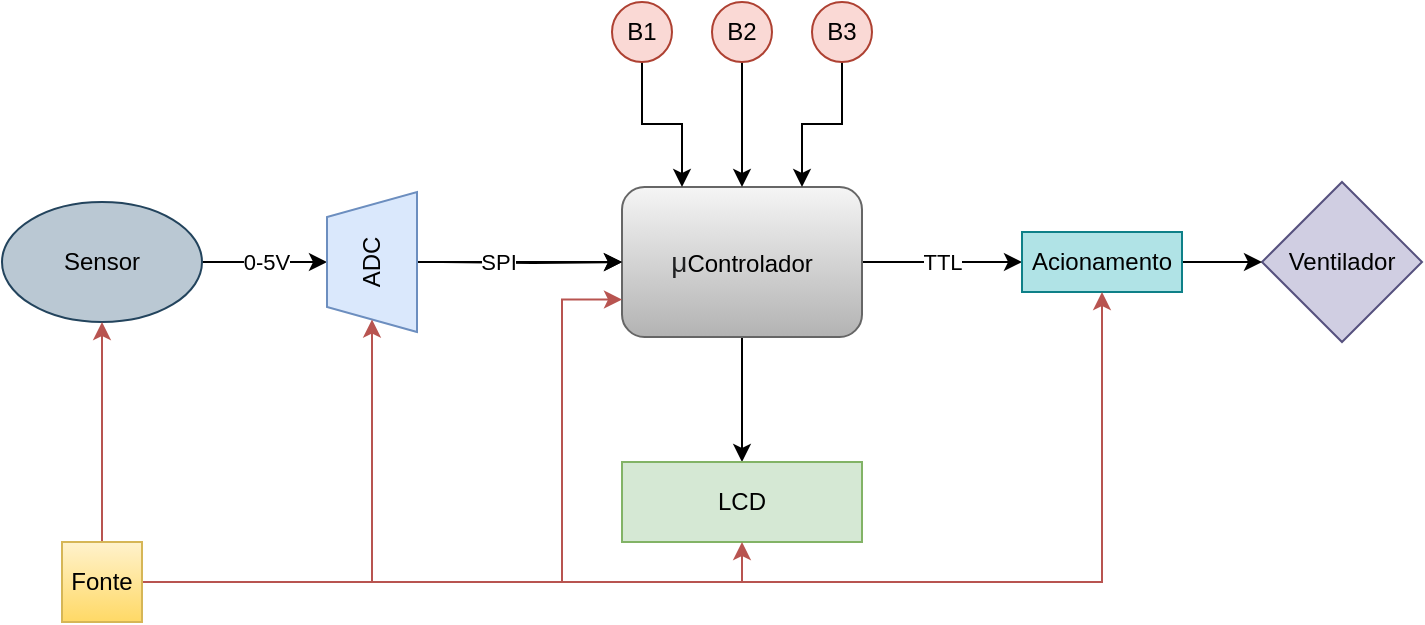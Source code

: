 <mxfile version="20.3.0" type="github">
  <diagram id="C5RBs43oDa-KdzZeNtuy" name="Page-1">
    <mxGraphModel dx="953" dy="527" grid="1" gridSize="10" guides="1" tooltips="1" connect="1" arrows="1" fold="1" page="1" pageScale="1" pageWidth="1169" pageHeight="827" math="0" shadow="0">
      <root>
        <mxCell id="WIyWlLk6GJQsqaUBKTNV-0" />
        <mxCell id="WIyWlLk6GJQsqaUBKTNV-1" parent="WIyWlLk6GJQsqaUBKTNV-0" />
        <mxCell id="V7hTzxYA86uIfPX5H81l-7" style="edgeStyle=orthogonalEdgeStyle;rounded=0;orthogonalLoop=1;jettySize=auto;html=1;exitX=1;exitY=0.5;exitDx=0;exitDy=0;fontFamily=Helvetica;entryX=0;entryY=0.5;entryDx=0;entryDy=0;" parent="WIyWlLk6GJQsqaUBKTNV-1" source="V7hTzxYA86uIfPX5H81l-0" target="V7hTzxYA86uIfPX5H81l-9" edge="1">
          <mxGeometry relative="1" as="geometry">
            <mxPoint x="620.0" y="179.667" as="targetPoint" />
          </mxGeometry>
        </mxCell>
        <mxCell id="bkuHiJLz3leUCbv7lqw5-18" value="TTL" style="edgeLabel;html=1;align=center;verticalAlign=middle;resizable=0;points=[];" vertex="1" connectable="0" parent="V7hTzxYA86uIfPX5H81l-7">
          <mxGeometry x="0.304" relative="1" as="geometry">
            <mxPoint x="-12" as="offset" />
          </mxGeometry>
        </mxCell>
        <mxCell id="V7hTzxYA86uIfPX5H81l-14" style="edgeStyle=orthogonalEdgeStyle;rounded=0;orthogonalLoop=1;jettySize=auto;html=1;exitX=0.5;exitY=1;exitDx=0;exitDy=0;entryX=0.5;entryY=0;entryDx=0;entryDy=0;fontFamily=Helvetica;" parent="WIyWlLk6GJQsqaUBKTNV-1" source="V7hTzxYA86uIfPX5H81l-0" target="V7hTzxYA86uIfPX5H81l-13" edge="1">
          <mxGeometry relative="1" as="geometry" />
        </mxCell>
        <mxCell id="V7hTzxYA86uIfPX5H81l-0" value="&lt;p&gt;&lt;span style=&quot;color: rgb(32, 33, 34); font-size: 14px; text-align: start;&quot;&gt;μ&lt;/span&gt;Controlador&lt;/p&gt;" style="rounded=1;whiteSpace=wrap;html=1;fontSize=12;glass=0;strokeWidth=1;shadow=0;fillColor=#f5f5f5;strokeColor=#666666;gradientColor=#b3b3b3;" parent="WIyWlLk6GJQsqaUBKTNV-1" vertex="1">
          <mxGeometry x="350" y="142.5" width="120" height="75" as="geometry" />
        </mxCell>
        <mxCell id="V7hTzxYA86uIfPX5H81l-2" style="edgeStyle=orthogonalEdgeStyle;rounded=0;orthogonalLoop=1;jettySize=auto;html=1;entryX=0;entryY=0.5;entryDx=0;entryDy=0;exitX=1;exitY=0.5;exitDx=0;exitDy=0;" parent="WIyWlLk6GJQsqaUBKTNV-1" target="V7hTzxYA86uIfPX5H81l-0" edge="1">
          <mxGeometry relative="1" as="geometry">
            <mxPoint x="260" y="180.0" as="sourcePoint" />
          </mxGeometry>
        </mxCell>
        <mxCell id="V7hTzxYA86uIfPX5H81l-5" value="0-5V" style="edgeStyle=orthogonalEdgeStyle;rounded=0;orthogonalLoop=1;jettySize=auto;html=1;exitX=1;exitY=0.5;exitDx=0;exitDy=0;entryX=0.5;entryY=0;entryDx=0;entryDy=0;fontFamily=Helvetica;" parent="WIyWlLk6GJQsqaUBKTNV-1" source="V7hTzxYA86uIfPX5H81l-4" target="bkuHiJLz3leUCbv7lqw5-0" edge="1">
          <mxGeometry relative="1" as="geometry">
            <mxPoint x="180" y="180.0" as="targetPoint" />
          </mxGeometry>
        </mxCell>
        <mxCell id="V7hTzxYA86uIfPX5H81l-4" value="Sensor" style="ellipse;whiteSpace=wrap;html=1;fillColor=#bac8d3;strokeColor=#23445d;" parent="WIyWlLk6GJQsqaUBKTNV-1" vertex="1">
          <mxGeometry x="40" y="150" width="100" height="60" as="geometry" />
        </mxCell>
        <mxCell id="V7hTzxYA86uIfPX5H81l-6" value="Ventilador" style="rhombus;whiteSpace=wrap;html=1;fontFamily=Helvetica;fillColor=#d0cee2;strokeColor=#56517e;" parent="WIyWlLk6GJQsqaUBKTNV-1" vertex="1">
          <mxGeometry x="670" y="140" width="80" height="80" as="geometry" />
        </mxCell>
        <mxCell id="V7hTzxYA86uIfPX5H81l-11" style="edgeStyle=orthogonalEdgeStyle;rounded=0;orthogonalLoop=1;jettySize=auto;html=1;exitX=1;exitY=0.5;exitDx=0;exitDy=0;entryX=0;entryY=0.5;entryDx=0;entryDy=0;fontFamily=Helvetica;" parent="WIyWlLk6GJQsqaUBKTNV-1" source="V7hTzxYA86uIfPX5H81l-9" target="V7hTzxYA86uIfPX5H81l-6" edge="1">
          <mxGeometry relative="1" as="geometry" />
        </mxCell>
        <mxCell id="V7hTzxYA86uIfPX5H81l-9" value="Acionamento" style="rounded=0;whiteSpace=wrap;html=1;fillColor=#b0e3e6;strokeColor=#0e8088;" parent="WIyWlLk6GJQsqaUBKTNV-1" vertex="1">
          <mxGeometry x="550" y="165" width="80" height="30" as="geometry" />
        </mxCell>
        <mxCell id="V7hTzxYA86uIfPX5H81l-13" value="LCD" style="rounded=0;whiteSpace=wrap;html=1;fontFamily=Helvetica;fillColor=#d5e8d4;strokeColor=#82b366;" parent="WIyWlLk6GJQsqaUBKTNV-1" vertex="1">
          <mxGeometry x="350" y="280" width="120" height="40" as="geometry" />
        </mxCell>
        <mxCell id="bkuHiJLz3leUCbv7lqw5-7" value="" style="edgeStyle=orthogonalEdgeStyle;rounded=0;orthogonalLoop=1;jettySize=auto;html=1;" edge="1" parent="WIyWlLk6GJQsqaUBKTNV-1" source="V7hTzxYA86uIfPX5H81l-15" target="V7hTzxYA86uIfPX5H81l-0">
          <mxGeometry relative="1" as="geometry">
            <Array as="points">
              <mxPoint x="360" y="111" />
              <mxPoint x="380" y="111" />
            </Array>
          </mxGeometry>
        </mxCell>
        <mxCell id="V7hTzxYA86uIfPX5H81l-15" value="B1" style="ellipse;whiteSpace=wrap;html=1;aspect=fixed;fontFamily=Helvetica;fillColor=#fad9d5;strokeColor=#ae4132;" parent="WIyWlLk6GJQsqaUBKTNV-1" vertex="1">
          <mxGeometry x="345" y="50" width="30" height="30" as="geometry" />
        </mxCell>
        <mxCell id="bkuHiJLz3leUCbv7lqw5-3" value="" style="edgeStyle=orthogonalEdgeStyle;rounded=0;orthogonalLoop=1;jettySize=auto;html=1;" edge="1" parent="WIyWlLk6GJQsqaUBKTNV-1" source="bkuHiJLz3leUCbv7lqw5-0" target="V7hTzxYA86uIfPX5H81l-0">
          <mxGeometry relative="1" as="geometry" />
        </mxCell>
        <mxCell id="bkuHiJLz3leUCbv7lqw5-17" value="SPI" style="edgeLabel;html=1;align=center;verticalAlign=middle;resizable=0;points=[];" vertex="1" connectable="0" parent="bkuHiJLz3leUCbv7lqw5-3">
          <mxGeometry x="-0.216" relative="1" as="geometry">
            <mxPoint as="offset" />
          </mxGeometry>
        </mxCell>
        <mxCell id="bkuHiJLz3leUCbv7lqw5-0" value="ADC" style="shape=trapezoid;perimeter=trapezoidPerimeter;whiteSpace=wrap;html=1;fixedSize=1;rotation=-90;size=12.5;fillColor=#dae8fc;strokeColor=#6c8ebf;" vertex="1" parent="WIyWlLk6GJQsqaUBKTNV-1">
          <mxGeometry x="190" y="157.5" width="70" height="45" as="geometry" />
        </mxCell>
        <mxCell id="bkuHiJLz3leUCbv7lqw5-8" value="" style="edgeStyle=orthogonalEdgeStyle;rounded=0;orthogonalLoop=1;jettySize=auto;html=1;" edge="1" parent="WIyWlLk6GJQsqaUBKTNV-1" source="bkuHiJLz3leUCbv7lqw5-5" target="V7hTzxYA86uIfPX5H81l-0">
          <mxGeometry relative="1" as="geometry" />
        </mxCell>
        <mxCell id="bkuHiJLz3leUCbv7lqw5-5" value="B2" style="ellipse;whiteSpace=wrap;html=1;aspect=fixed;fontFamily=Helvetica;fillColor=#fad9d5;strokeColor=#ae4132;" vertex="1" parent="WIyWlLk6GJQsqaUBKTNV-1">
          <mxGeometry x="395" y="50" width="30" height="30" as="geometry" />
        </mxCell>
        <mxCell id="bkuHiJLz3leUCbv7lqw5-9" value="" style="edgeStyle=orthogonalEdgeStyle;rounded=0;orthogonalLoop=1;jettySize=auto;html=1;" edge="1" parent="WIyWlLk6GJQsqaUBKTNV-1" source="bkuHiJLz3leUCbv7lqw5-6" target="V7hTzxYA86uIfPX5H81l-0">
          <mxGeometry relative="1" as="geometry">
            <Array as="points">
              <mxPoint x="460" y="111" />
              <mxPoint x="440" y="111" />
            </Array>
          </mxGeometry>
        </mxCell>
        <mxCell id="bkuHiJLz3leUCbv7lqw5-6" value="B3" style="ellipse;whiteSpace=wrap;html=1;aspect=fixed;fontFamily=Helvetica;fillColor=#fad9d5;strokeColor=#ae4132;" vertex="1" parent="WIyWlLk6GJQsqaUBKTNV-1">
          <mxGeometry x="445" y="50" width="30" height="30" as="geometry" />
        </mxCell>
        <mxCell id="bkuHiJLz3leUCbv7lqw5-11" value="" style="edgeStyle=orthogonalEdgeStyle;rounded=0;orthogonalLoop=1;jettySize=auto;html=1;fillColor=#f8cecc;gradientColor=#ea6b66;strokeColor=#b85450;" edge="1" parent="WIyWlLk6GJQsqaUBKTNV-1" source="bkuHiJLz3leUCbv7lqw5-10" target="V7hTzxYA86uIfPX5H81l-4">
          <mxGeometry relative="1" as="geometry" />
        </mxCell>
        <mxCell id="bkuHiJLz3leUCbv7lqw5-12" style="edgeStyle=orthogonalEdgeStyle;rounded=0;orthogonalLoop=1;jettySize=auto;html=1;exitX=1;exitY=0.5;exitDx=0;exitDy=0;entryX=0;entryY=0.5;entryDx=0;entryDy=0;fillColor=#f8cecc;gradientColor=#ea6b66;strokeColor=#b85450;" edge="1" parent="WIyWlLk6GJQsqaUBKTNV-1" source="bkuHiJLz3leUCbv7lqw5-10" target="bkuHiJLz3leUCbv7lqw5-0">
          <mxGeometry relative="1" as="geometry" />
        </mxCell>
        <mxCell id="bkuHiJLz3leUCbv7lqw5-13" style="edgeStyle=orthogonalEdgeStyle;rounded=0;orthogonalLoop=1;jettySize=auto;html=1;entryX=0.5;entryY=1;entryDx=0;entryDy=0;fillColor=#f8cecc;gradientColor=#ea6b66;strokeColor=#b85450;" edge="1" parent="WIyWlLk6GJQsqaUBKTNV-1" source="bkuHiJLz3leUCbv7lqw5-10" target="V7hTzxYA86uIfPX5H81l-13">
          <mxGeometry relative="1" as="geometry" />
        </mxCell>
        <mxCell id="bkuHiJLz3leUCbv7lqw5-14" style="edgeStyle=orthogonalEdgeStyle;rounded=0;orthogonalLoop=1;jettySize=auto;html=1;entryX=0;entryY=0.75;entryDx=0;entryDy=0;fillColor=#f8cecc;gradientColor=#ea6b66;strokeColor=#b85450;" edge="1" parent="WIyWlLk6GJQsqaUBKTNV-1" source="bkuHiJLz3leUCbv7lqw5-10" target="V7hTzxYA86uIfPX5H81l-0">
          <mxGeometry relative="1" as="geometry">
            <mxPoint x="310" y="200" as="targetPoint" />
            <Array as="points">
              <mxPoint x="320" y="340" />
              <mxPoint x="320" y="199" />
            </Array>
          </mxGeometry>
        </mxCell>
        <mxCell id="bkuHiJLz3leUCbv7lqw5-15" style="edgeStyle=orthogonalEdgeStyle;rounded=0;orthogonalLoop=1;jettySize=auto;html=1;exitX=1;exitY=0.5;exitDx=0;exitDy=0;entryX=0.5;entryY=1;entryDx=0;entryDy=0;fillColor=#f8cecc;gradientColor=#ea6b66;strokeColor=#b85450;" edge="1" parent="WIyWlLk6GJQsqaUBKTNV-1" source="bkuHiJLz3leUCbv7lqw5-10" target="V7hTzxYA86uIfPX5H81l-9">
          <mxGeometry relative="1" as="geometry" />
        </mxCell>
        <mxCell id="bkuHiJLz3leUCbv7lqw5-10" value="Fonte" style="rounded=0;whiteSpace=wrap;html=1;fontFamily=Helvetica;fillColor=#fff2cc;strokeColor=#d6b656;gradientColor=#ffd966;" vertex="1" parent="WIyWlLk6GJQsqaUBKTNV-1">
          <mxGeometry x="70" y="320" width="40" height="40" as="geometry" />
        </mxCell>
      </root>
    </mxGraphModel>
  </diagram>
</mxfile>
